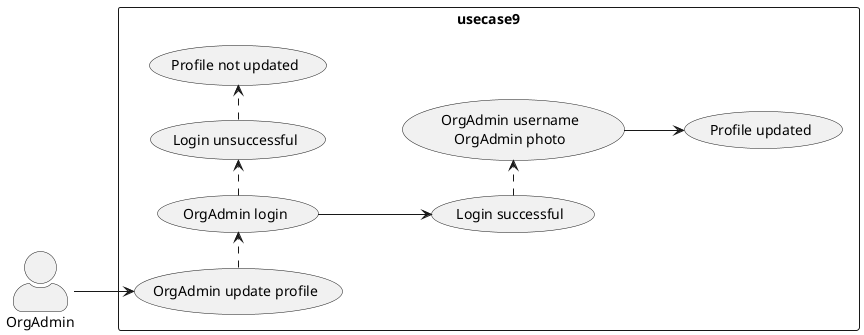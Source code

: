 @startuml OrgAdmin Update Profile

skinparam actorStyle awesome
left to right direction
skinparam packageStyle rectangle

actor OrgAdmin

rectangle usecase9{
  OrgAdmin --> (OrgAdmin update profile)
  (OrgAdmin update profile) .> (OrgAdmin login)
  (OrgAdmin login) --> (Login successful)  
  (Login successful) .> (OrgAdmin username\nOrgAdmin photo)
  (OrgAdmin username\nOrgAdmin photo) --> (Profile updated)
  (OrgAdmin login) .> (Login unsuccessful)
  (Login unsuccessful) .> (Profile not updated)  
  (OrgAdmin update profile)
}

@enduml